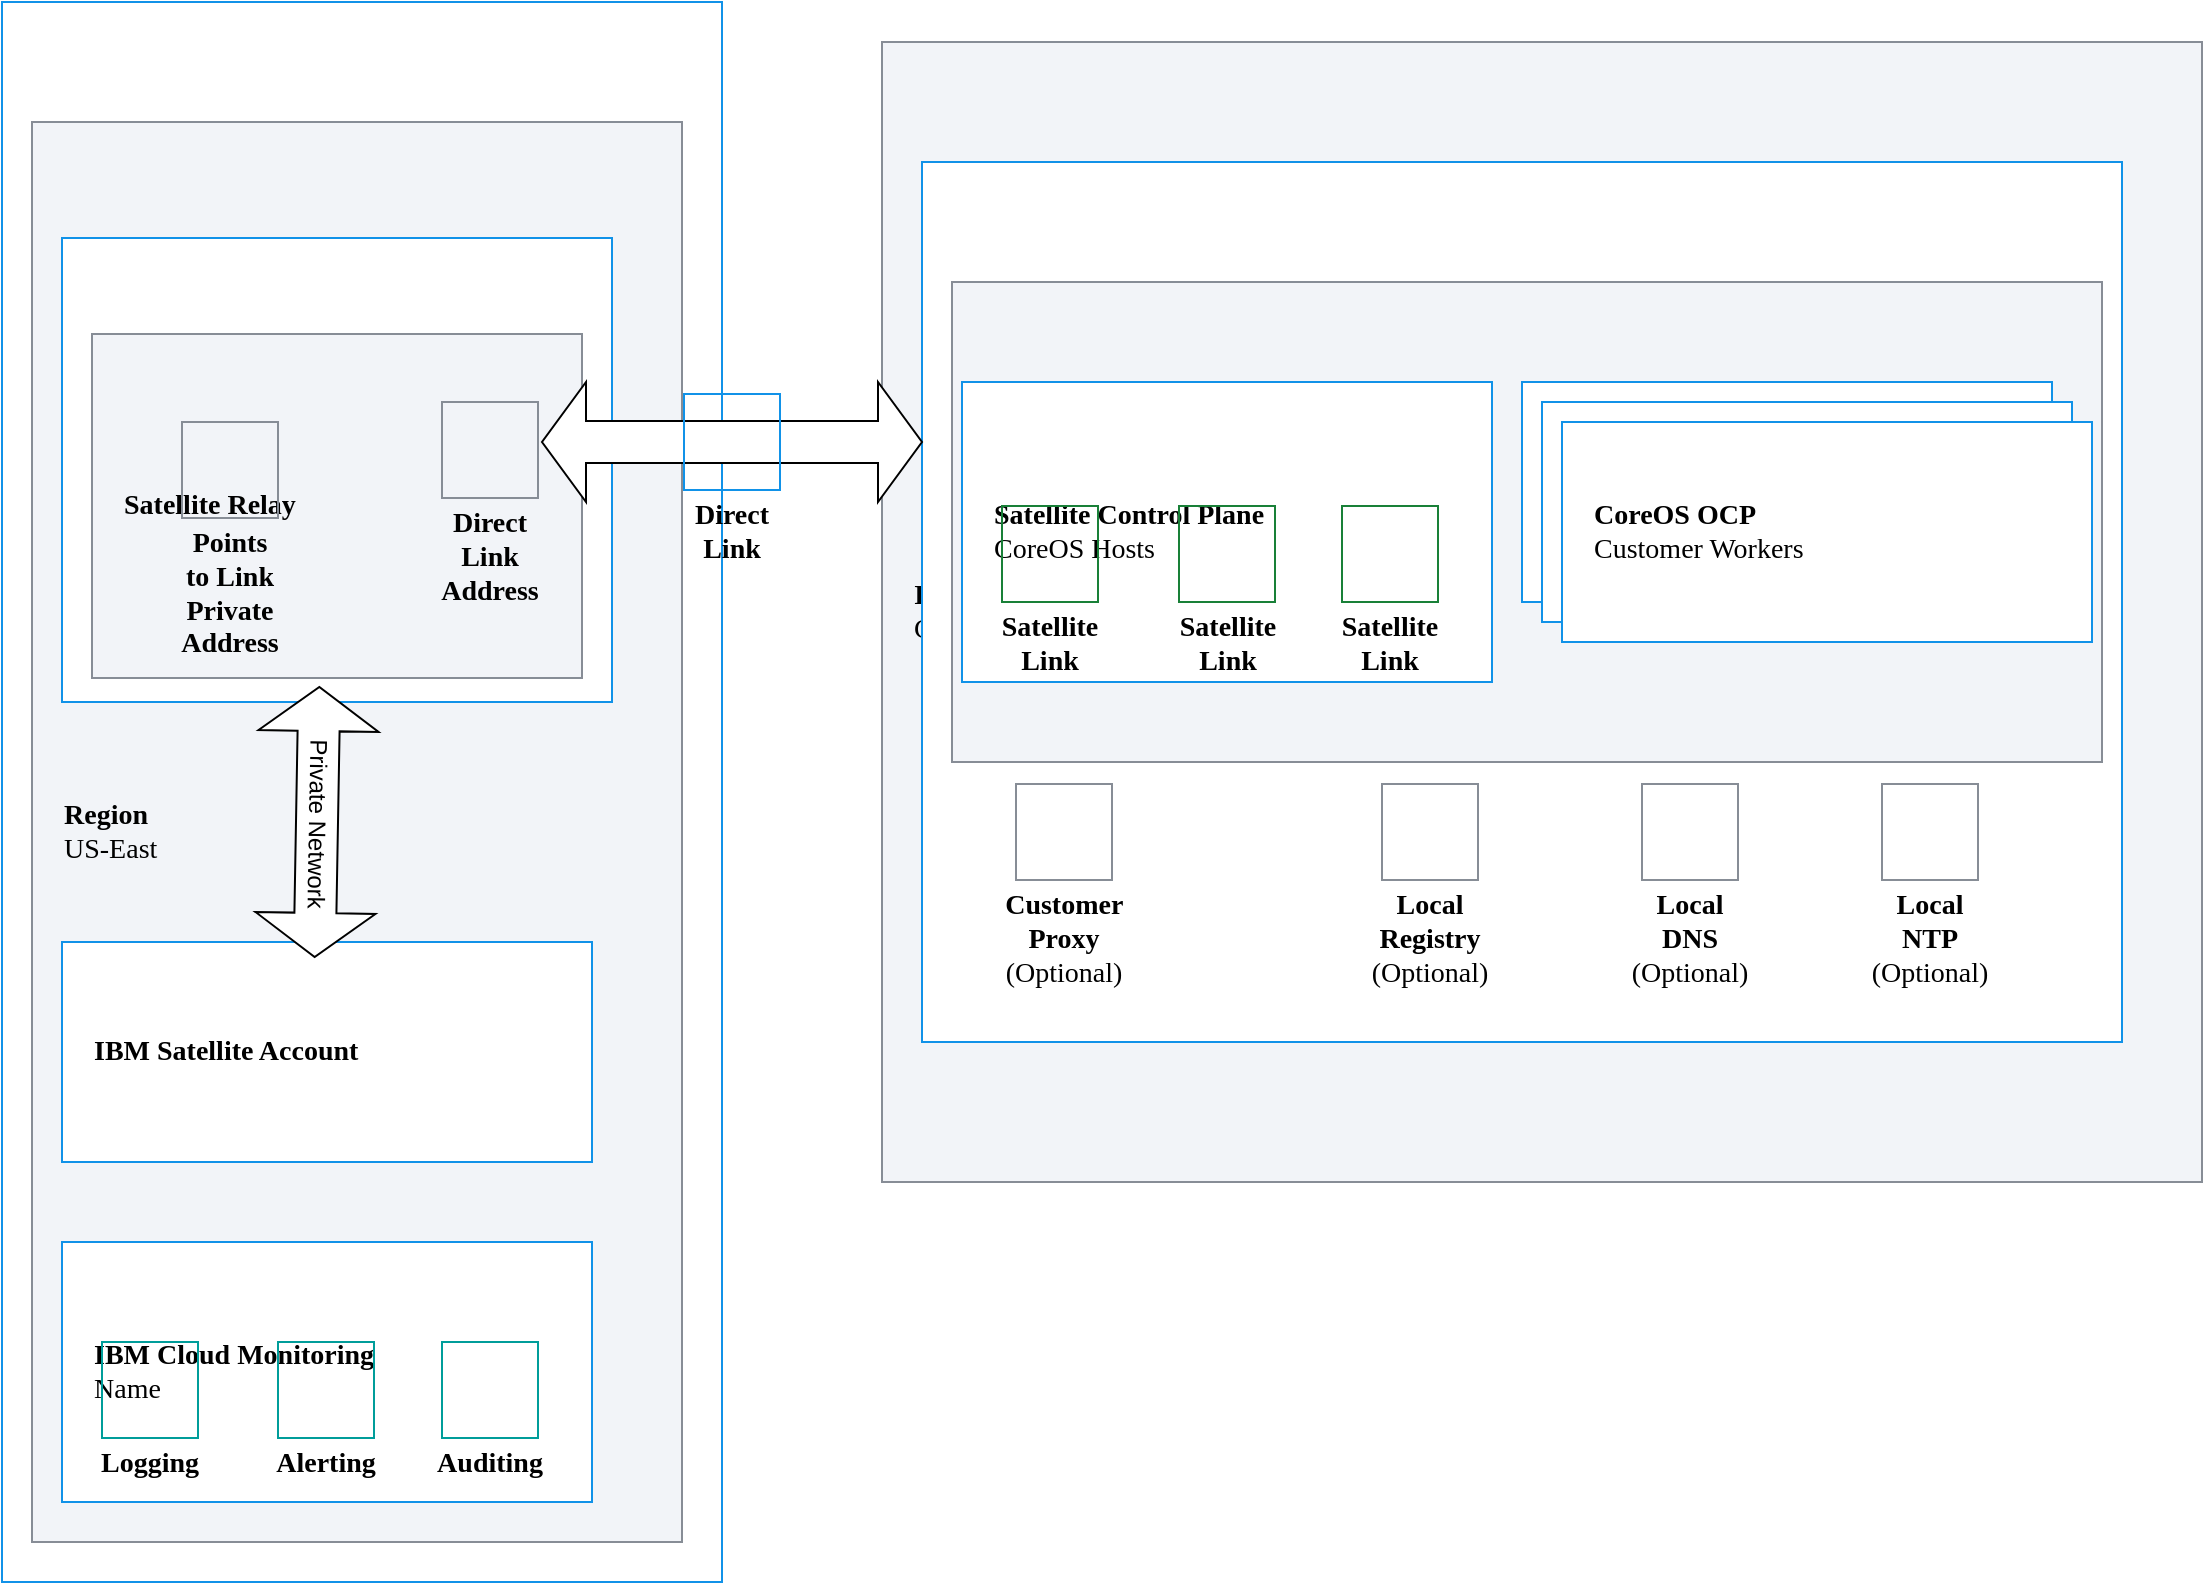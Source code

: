 <mxfile version="18.1.3" type="device"><diagram id="AkQ8ScI5utNtfCrd4fam" name="Page-1"><mxGraphModel dx="1298" dy="852" grid="1" gridSize="10" guides="1" tooltips="1" connect="1" arrows="1" fold="1" page="1" pageScale="1" pageWidth="850" pageHeight="1100" math="0" shadow="0"><root><mxCell id="0"/><mxCell id="1" parent="0"/><UserObject placeholders="1" label="&lt;b style='font-weight:600'&gt;%Primary-Label%&lt;/b&gt;&lt;br&gt;%Secondary-Text%" Badge-Text="" Icon-Name="cloud-satellite" Primary-Label="IBM Satellite" Secondary-Text="Customer Location" id="REDUZXCIQERJ9r1Tt-gv-30"><mxCell style="shape=mxgraph.ibm.base;ibmType=groupp;ibmLayout=expanded;strokeColor=#878d96;fillColor=#f2f4f8;html=1;metaEdit=1;whiteSpace=wrap;fontFamily=IBM Plex Sans;fontSize=14;image=;align=left;verticalAlign=middle;labelPosition=center;verticalLabelPosition=middle;spacing=0;spacingLeft=16;spacingRight=16;spacingTop=0;spacingBottom=0;container=1;collapsible=0;expand=0;recursiveResize=0;" parent="1" vertex="1"><mxGeometry x="1010" y="270" width="660" height="570" as="geometry"/></mxCell></UserObject><UserObject placeholders="1" label="&lt;b style='font-weight:600'&gt;%Primary-Label%&lt;/b&gt;&lt;br&gt;%Secondary-Text%" Badge-Text="" Icon-Name="network--enterprise" Primary-Label="Enterprise Network" Secondary-Text="Customer Managed" id="REDUZXCIQERJ9r1Tt-gv-34"><mxCell style="shape=mxgraph.ibm.base;ibmType=groupp;ibmLayout=expanded;strokeColor=#1192e8;fillColor=#ffffff;html=1;metaEdit=1;whiteSpace=wrap;fontFamily=IBM Plex Sans;fontSize=14;image=;align=left;verticalAlign=middle;labelPosition=center;verticalLabelPosition=middle;spacing=0;spacingLeft=16;spacingRight=16;spacingTop=0;spacingBottom=0;container=1;collapsible=0;expand=0;recursiveResize=0;" parent="REDUZXCIQERJ9r1Tt-gv-30" vertex="1"><mxGeometry x="20" y="60" width="600" height="440" as="geometry"/></mxCell></UserObject><UserObject placeholders="1" label="&lt;b style='font-weight:600'&gt;%Primary-Label%&lt;/b&gt;&lt;br&gt;%Secondary-Text%" Badge-Text="" Icon-Name="location" Primary-Label="Satellite Location" Secondary-Text="" id="REDUZXCIQERJ9r1Tt-gv-35"><mxCell style="shape=mxgraph.ibm.base;ibmType=groupp;ibmLayout=expanded;strokeColor=#878d96;fillColor=#f2f4f8;html=1;metaEdit=1;whiteSpace=wrap;fontFamily=IBM Plex Sans;fontSize=14;image=;align=left;verticalAlign=middle;labelPosition=center;verticalLabelPosition=middle;spacing=0;spacingLeft=16;spacingRight=16;spacingTop=0;spacingBottom=0;container=1;collapsible=0;expand=0;recursiveResize=0;" parent="REDUZXCIQERJ9r1Tt-gv-34" vertex="1"><mxGeometry x="15" y="60" width="575" height="240" as="geometry"/></mxCell></UserObject><UserObject placeholders="1" label="&lt;b style='font-weight:600'&gt;%Primary-Label%&lt;/b&gt;&lt;br&gt;%Secondary-Text%" Badge-Text="" Icon-Name="ibmcloud-satellite" Primary-Label="Satellite Control Plane" Secondary-Text="CoreOS Hosts" id="REDUZXCIQERJ9r1Tt-gv-61"><mxCell style="shape=mxgraph.ibm.base;ibmType=groupp;ibmLayout=expanded;strokeColor=#1192e8;fillColor=#ffffff;html=1;metaEdit=1;whiteSpace=wrap;fontFamily=IBM Plex Sans;fontSize=14;image=;align=left;verticalAlign=middle;labelPosition=center;verticalLabelPosition=middle;spacing=0;spacingLeft=16;spacingRight=16;spacingTop=0;spacingBottom=0;container=1;collapsible=0;expand=0;recursiveResize=0;" parent="REDUZXCIQERJ9r1Tt-gv-35" vertex="1"><mxGeometry x="5" y="50" width="265" height="150" as="geometry"/></mxCell></UserObject><UserObject placeholders="1" label="&lt;b style='font-weight:600'&gt;%Primary-Label%&lt;/b&gt;&lt;br&gt;%Secondary-Text%" Badge-Text="" Icon-Name="cloud-satellite--link" Primary-Label="Satellite Link " Secondary-Text="" id="REDUZXCIQERJ9r1Tt-gv-87"><mxCell style="shape=mxgraph.ibm.base;ibmType=nodep;ibmLayout=collapsed;strokeColor=#198038;fillColor=none;html=1;metaEdit=1;whiteSpace=wrap;fontFamily=IBM Plex Sans;fontSize=14;image=;align=center;verticalAlign=top;labelPosition=center;verticalLabelPosition=bottom;spacing=0;spacingLeft=16;spacingRight=16;spacingTop=0;spacingBottom=4;" parent="REDUZXCIQERJ9r1Tt-gv-61" vertex="1"><mxGeometry x="20" y="62" width="48" height="48" as="geometry"/></mxCell></UserObject><UserObject placeholders="1" label="&lt;b style='font-weight:600'&gt;%Primary-Label%&lt;/b&gt;&lt;br&gt;%Secondary-Text%" Badge-Text="" Icon-Name="cloud-satellite--link" Primary-Label="Satellite Link " Secondary-Text="" id="REDUZXCIQERJ9r1Tt-gv-88"><mxCell style="shape=mxgraph.ibm.base;ibmType=nodep;ibmLayout=collapsed;strokeColor=#198038;fillColor=none;html=1;metaEdit=1;whiteSpace=wrap;fontFamily=IBM Plex Sans;fontSize=14;image=;align=center;verticalAlign=top;labelPosition=center;verticalLabelPosition=bottom;spacing=0;spacingLeft=16;spacingRight=16;spacingTop=0;spacingBottom=4;" parent="REDUZXCIQERJ9r1Tt-gv-61" vertex="1"><mxGeometry x="108.5" y="62" width="48" height="48" as="geometry"/></mxCell></UserObject><UserObject placeholders="1" label="&lt;b style='font-weight:600'&gt;%Primary-Label%&lt;/b&gt;&lt;br&gt;%Secondary-Text%" Badge-Text="" Icon-Name="cloud-satellite--link" Primary-Label="Satellite Link " Secondary-Text="" id="REDUZXCIQERJ9r1Tt-gv-89"><mxCell style="shape=mxgraph.ibm.base;ibmType=nodep;ibmLayout=collapsed;strokeColor=#198038;fillColor=none;html=1;metaEdit=1;whiteSpace=wrap;fontFamily=IBM Plex Sans;fontSize=14;image=;align=center;verticalAlign=top;labelPosition=center;verticalLabelPosition=bottom;spacing=0;spacingLeft=16;spacingRight=16;spacingTop=0;spacingBottom=4;" parent="REDUZXCIQERJ9r1Tt-gv-61" vertex="1"><mxGeometry x="190" y="62" width="48" height="48" as="geometry"/></mxCell></UserObject><UserObject placeholders="1" label="&lt;b style='font-weight:600'&gt;%Primary-Label%&lt;/b&gt;&lt;br&gt;%Secondary-Text%" Badge-Text="" Icon-Name="logo--openshift" Primary-Label="CoreOS OCP" Secondary-Text="Customer Workers" id="REDUZXCIQERJ9r1Tt-gv-62"><mxCell style="shape=mxgraph.ibm.base;ibmType=groupp;ibmLayout=expanded;strokeColor=#1192e8;fillColor=#ffffff;html=1;metaEdit=1;whiteSpace=wrap;fontFamily=IBM Plex Sans;fontSize=14;image=;align=left;verticalAlign=middle;labelPosition=center;verticalLabelPosition=middle;spacing=0;spacingLeft=16;spacingRight=16;spacingTop=0;spacingBottom=0;container=1;collapsible=0;expand=0;recursiveResize=0;" parent="REDUZXCIQERJ9r1Tt-gv-35" vertex="1"><mxGeometry x="285" y="50" width="265" height="110" as="geometry"/></mxCell></UserObject><UserObject placeholders="1" label="&lt;b style='font-weight:600'&gt;%Primary-Label%&lt;/b&gt;&lt;br&gt;%Secondary-Text%" Badge-Text="" Icon-Name="logo--openshift" Primary-Label="CoreOS OCP" Secondary-Text="Customer Workers" id="REDUZXCIQERJ9r1Tt-gv-67"><mxCell style="shape=mxgraph.ibm.base;ibmType=groupp;ibmLayout=expanded;strokeColor=#1192e8;fillColor=#ffffff;html=1;metaEdit=1;whiteSpace=wrap;fontFamily=IBM Plex Sans;fontSize=14;image=;align=left;verticalAlign=middle;labelPosition=center;verticalLabelPosition=middle;spacing=0;spacingLeft=16;spacingRight=16;spacingTop=0;spacingBottom=0;container=1;collapsible=0;expand=0;recursiveResize=0;" parent="REDUZXCIQERJ9r1Tt-gv-35" vertex="1"><mxGeometry x="295" y="60" width="265" height="110" as="geometry"/></mxCell></UserObject><UserObject placeholders="1" label="&lt;b style='font-weight:600'&gt;%Primary-Label%&lt;/b&gt;&lt;br&gt;%Secondary-Text%" Badge-Text="" Icon-Name="logo--openshift" Primary-Label="CoreOS OCP" Secondary-Text="Customer Workers" id="REDUZXCIQERJ9r1Tt-gv-68"><mxCell style="shape=mxgraph.ibm.base;ibmType=groupp;ibmLayout=expanded;strokeColor=#1192e8;fillColor=#ffffff;html=1;metaEdit=1;whiteSpace=wrap;fontFamily=IBM Plex Sans;fontSize=14;image=;align=left;verticalAlign=middle;labelPosition=center;verticalLabelPosition=middle;spacing=0;spacingLeft=16;spacingRight=16;spacingTop=0;spacingBottom=0;container=1;collapsible=0;expand=0;recursiveResize=0;" parent="REDUZXCIQERJ9r1Tt-gv-35" vertex="1"><mxGeometry x="305" y="70" width="265" height="110" as="geometry"/></mxCell></UserObject><UserObject placeholders="1" label="&lt;b style='font-weight:600'&gt;%Primary-Label%&lt;/b&gt;&lt;br&gt;%Secondary-Text%" Badge-Text="" Icon-Name="router" Primary-Label="Customer Proxy" Secondary-Text="(Optional)" id="REDUZXCIQERJ9r1Tt-gv-70"><mxCell style="shape=mxgraph.ibm.base;ibmType=nodel;ibmLayout=collapsed;strokeColor=#878d96;fillColor=none;html=1;metaEdit=1;whiteSpace=wrap;fontFamily=IBM Plex Sans;fontSize=14;image=;align=center;verticalAlign=top;labelPosition=center;verticalLabelPosition=bottom;spacing=0;spacingLeft=16;spacingRight=16;spacingTop=0;spacingBottom=4;" parent="REDUZXCIQERJ9r1Tt-gv-34" vertex="1"><mxGeometry x="47" y="311" width="48" height="48" as="geometry"/></mxCell></UserObject><UserObject placeholders="1" label="&lt;b style='font-weight:600'&gt;%Primary-Label%&lt;/b&gt;&lt;br&gt;%Secondary-Text%" Badge-Text="" Icon-Name="image-service" Primary-Label="Local Registry" Secondary-Text="(Optional)" id="REDUZXCIQERJ9r1Tt-gv-71"><mxCell style="shape=mxgraph.ibm.base;ibmType=nodel;ibmLayout=collapsed;strokeColor=#878d96;fillColor=none;html=1;metaEdit=1;whiteSpace=wrap;fontFamily=IBM Plex Sans;fontSize=14;image=;align=center;verticalAlign=top;labelPosition=center;verticalLabelPosition=bottom;spacing=0;spacingLeft=16;spacingRight=16;spacingTop=0;spacingBottom=4;" parent="REDUZXCIQERJ9r1Tt-gv-34" vertex="1"><mxGeometry x="230" y="311" width="48" height="48" as="geometry"/></mxCell></UserObject><UserObject placeholders="1" label="&lt;b style='font-weight:600'&gt;%Primary-Label%&lt;/b&gt;&lt;br&gt;%Secondary-Text%" Badge-Text="" Icon-Name="dns-services" Primary-Label="Local DNS" Secondary-Text="(Optional)" id="REDUZXCIQERJ9r1Tt-gv-72"><mxCell style="shape=mxgraph.ibm.base;ibmType=nodel;ibmLayout=collapsed;strokeColor=#878d96;fillColor=none;html=1;metaEdit=1;whiteSpace=wrap;fontFamily=IBM Plex Sans;fontSize=14;image=;align=center;verticalAlign=top;labelPosition=center;verticalLabelPosition=bottom;spacing=0;spacingLeft=16;spacingRight=16;spacingTop=0;spacingBottom=4;" parent="REDUZXCIQERJ9r1Tt-gv-34" vertex="1"><mxGeometry x="360" y="311" width="48" height="48" as="geometry"/></mxCell></UserObject><UserObject placeholders="1" label="&lt;b style='font-weight:600'&gt;%Primary-Label%&lt;/b&gt;&lt;br&gt;%Secondary-Text%" Badge-Text="" Icon-Name="undefined" Primary-Label="Local NTP" Secondary-Text="(Optional)" id="REDUZXCIQERJ9r1Tt-gv-73"><mxCell style="shape=mxgraph.ibm.base;ibmType=nodel;ibmLayout=collapsed;strokeColor=#878d96;fillColor=none;html=1;metaEdit=1;whiteSpace=wrap;fontFamily=IBM Plex Sans;fontSize=14;image=;align=center;verticalAlign=top;labelPosition=center;verticalLabelPosition=bottom;spacing=0;spacingLeft=16;spacingRight=16;spacingTop=0;spacingBottom=4;" parent="REDUZXCIQERJ9r1Tt-gv-34" vertex="1"><mxGeometry x="480" y="311" width="48" height="48" as="geometry"/></mxCell></UserObject><UserObject placeholders="1" label="&lt;b style='font-weight:600'&gt;%Primary-Label%&lt;/b&gt;&lt;br&gt;%Secondary-Text%" Badge-Text="" Icon-Name="ibm-cloud" Primary-Label="IBM Cloud Services" Secondary-Text="" id="REDUZXCIQERJ9r1Tt-gv-40"><mxCell style="shape=mxgraph.ibm.base;ibmType=groupp;ibmLayout=expanded;strokeColor=#1192e8;fillColor=#ffffff;html=1;metaEdit=1;whiteSpace=wrap;fontFamily=IBM Plex Sans;fontSize=14;image=;align=left;verticalAlign=middle;labelPosition=center;verticalLabelPosition=middle;spacing=0;spacingLeft=16;spacingRight=16;spacingTop=0;spacingBottom=0;container=1;collapsible=0;expand=0;recursiveResize=0;" parent="1" vertex="1"><mxGeometry x="570" y="250" width="360" height="790" as="geometry"/></mxCell></UserObject><UserObject placeholders="1" label="&lt;b style='font-weight:600'&gt;%Primary-Label%&lt;/b&gt;&lt;br&gt;%Secondary-Text%" Badge-Text="" Icon-Name="location" Primary-Label="Region" Secondary-Text="US-East" id="REDUZXCIQERJ9r1Tt-gv-41"><mxCell style="shape=mxgraph.ibm.base;ibmType=groupp;ibmLayout=expanded;strokeColor=#878d96;fillColor=#f2f4f8;html=1;metaEdit=1;whiteSpace=wrap;fontFamily=IBM Plex Sans;fontSize=14;image=;align=left;verticalAlign=middle;labelPosition=center;verticalLabelPosition=middle;spacing=0;spacingLeft=16;spacingRight=16;spacingTop=0;spacingBottom=0;container=1;collapsible=0;expand=0;recursiveResize=0;" parent="REDUZXCIQERJ9r1Tt-gv-40" vertex="1"><mxGeometry x="15" y="60" width="325" height="710" as="geometry"/></mxCell></UserObject><UserObject placeholders="1" label="&lt;b style='font-weight:600'&gt;%Primary-Label%&lt;/b&gt;&lt;br&gt;%Secondary-Text%" Badge-Text="" Icon-Name="object-storage" Primary-Label="IBM Satellite Account" Secondary-Text="" id="REDUZXCIQERJ9r1Tt-gv-42"><mxCell style="shape=mxgraph.ibm.base;ibmType=groupp;ibmLayout=expanded;strokeColor=#1192e8;fillColor=#ffffff;html=1;metaEdit=1;whiteSpace=wrap;fontFamily=IBM Plex Sans;fontSize=14;image=;align=left;verticalAlign=middle;labelPosition=center;verticalLabelPosition=middle;spacing=0;spacingLeft=16;spacingRight=16;spacingTop=0;spacingBottom=0;container=1;collapsible=0;expand=0;recursiveResize=0;" parent="REDUZXCIQERJ9r1Tt-gv-41" vertex="1"><mxGeometry x="15" y="410" width="265" height="110" as="geometry"/></mxCell></UserObject><UserObject placeholders="1" label="&lt;b style='font-weight:600'&gt;%Primary-Label%&lt;/b&gt;&lt;br&gt;%Secondary-Text%" Badge-Text="" Icon-Name="ibm-cloud" Primary-Label="IBM Cloud Monitoring" Secondary-Text="Name" id="REDUZXCIQERJ9r1Tt-gv-55"><mxCell style="shape=mxgraph.ibm.base;ibmType=groupp;ibmLayout=expanded;strokeColor=#1192e8;fillColor=#ffffff;html=1;metaEdit=1;whiteSpace=wrap;fontFamily=IBM Plex Sans;fontSize=14;image=;align=left;verticalAlign=middle;labelPosition=center;verticalLabelPosition=middle;spacing=0;spacingLeft=16;spacingRight=16;spacingTop=0;spacingBottom=0;container=1;collapsible=0;expand=0;recursiveResize=0;" parent="REDUZXCIQERJ9r1Tt-gv-41" vertex="1"><mxGeometry x="15" y="560" width="265" height="130" as="geometry"/></mxCell></UserObject><UserObject placeholders="1" label="&lt;b style='font-weight:600'&gt;%Primary-Label%&lt;/b&gt;&lt;br&gt;%Secondary-Text%" Badge-Text="" Icon-Name="cloud--logging" Primary-Label="Logging" Secondary-Text="" id="REDUZXCIQERJ9r1Tt-gv-74"><mxCell style="shape=mxgraph.ibm.base;ibmType=nodel;ibmLayout=collapsed;strokeColor=#009d9a;fillColor=none;html=1;metaEdit=1;whiteSpace=wrap;fontFamily=IBM Plex Sans;fontSize=14;image=;align=center;verticalAlign=top;labelPosition=center;verticalLabelPosition=bottom;spacing=0;spacingLeft=16;spacingRight=16;spacingTop=0;spacingBottom=4;" parent="REDUZXCIQERJ9r1Tt-gv-55" vertex="1"><mxGeometry x="20" y="50" width="48" height="48" as="geometry"/></mxCell></UserObject><UserObject placeholders="1" label="&lt;b style='font-weight:600'&gt;%Primary-Label%&lt;/b&gt;&lt;br&gt;%Secondary-Text%" Badge-Text="" Icon-Name="cloud--alerting" Primary-Label="Alerting" Secondary-Text="" id="REDUZXCIQERJ9r1Tt-gv-75"><mxCell style="shape=mxgraph.ibm.base;ibmType=nodel;ibmLayout=collapsed;strokeColor=#009d9a;fillColor=none;html=1;metaEdit=1;whiteSpace=wrap;fontFamily=IBM Plex Sans;fontSize=14;image=;align=center;verticalAlign=top;labelPosition=center;verticalLabelPosition=bottom;spacing=0;spacingLeft=16;spacingRight=16;spacingTop=0;spacingBottom=4;" parent="REDUZXCIQERJ9r1Tt-gv-55" vertex="1"><mxGeometry x="108" y="50" width="48" height="48" as="geometry"/></mxCell></UserObject><UserObject placeholders="1" label="&lt;b style='font-weight:600'&gt;%Primary-Label%&lt;/b&gt;&lt;br&gt;%Secondary-Text%" Badge-Text="" Icon-Name="cloud--auditing" Primary-Label="Auditing" Secondary-Text="" id="REDUZXCIQERJ9r1Tt-gv-76"><mxCell style="shape=mxgraph.ibm.base;ibmType=nodel;ibmLayout=collapsed;strokeColor=#009d9a;fillColor=none;html=1;metaEdit=1;whiteSpace=wrap;fontFamily=IBM Plex Sans;fontSize=14;image=;align=center;verticalAlign=top;labelPosition=center;verticalLabelPosition=bottom;spacing=0;spacingLeft=16;spacingRight=16;spacingTop=0;spacingBottom=4;" parent="REDUZXCIQERJ9r1Tt-gv-55" vertex="1"><mxGeometry x="190" y="50" width="48" height="48" as="geometry"/></mxCell></UserObject><UserObject placeholders="1" label="&lt;b style='font-weight:600'&gt;%Primary-Label%&lt;/b&gt;&lt;br&gt;%Secondary-Text%" Badge-Text="" Icon-Name="direct-link" Primary-Label="Customer Account" Secondary-Text="Direct Link Terminates here" id="REDUZXCIQERJ9r1Tt-gv-60"><mxCell style="shape=mxgraph.ibm.base;ibmType=groupp;ibmLayout=expanded;strokeColor=#1192e8;fillColor=#ffffff;html=1;metaEdit=1;whiteSpace=wrap;fontFamily=IBM Plex Sans;fontSize=14;image=;align=left;verticalAlign=middle;labelPosition=center;verticalLabelPosition=middle;spacing=0;spacingLeft=16;spacingRight=16;spacingTop=0;spacingBottom=0;container=1;collapsible=0;expand=0;recursiveResize=0;" parent="REDUZXCIQERJ9r1Tt-gv-41" vertex="1"><mxGeometry x="15" y="58" width="275" height="232" as="geometry"/></mxCell></UserObject><UserObject placeholders="1" label="&lt;b style='font-weight:600'&gt;%Primary-Label%&lt;/b&gt;&lt;br&gt;%Secondary-Text%" Badge-Text="" Icon-Name="data--center" Primary-Label="Satellite Relay" Secondary-Text="" id="REDUZXCIQERJ9r1Tt-gv-80"><mxCell style="shape=mxgraph.ibm.base;ibmType=groupl;ibmLayout=expanded;strokeColor=#878d96;fillColor=#f2f4f8;html=1;metaEdit=1;whiteSpace=wrap;fontFamily=IBM Plex Sans;fontSize=14;image=;align=left;verticalAlign=middle;labelPosition=center;verticalLabelPosition=middle;spacing=0;spacingLeft=16;spacingRight=16;spacingTop=0;spacingBottom=0;container=1;collapsible=0;expand=0;recursiveResize=0;" parent="REDUZXCIQERJ9r1Tt-gv-60" vertex="1"><mxGeometry x="15" y="48" width="245" height="172" as="geometry"/></mxCell></UserObject><UserObject placeholders="1" label="&lt;b style='font-weight:600'&gt;%Primary-Label%&lt;/b&gt;&lt;br&gt;%Secondary-Text%" Badge-Text="" Icon-Name="arrows--horizontal" Primary-Label="Direct Link Address" Secondary-Text="" id="REDUZXCIQERJ9r1Tt-gv-94"><mxCell style="shape=mxgraph.ibm.base;ibmType=nodel;ibmLayout=collapsed;strokeColor=#878d96;fillColor=none;html=1;metaEdit=1;whiteSpace=wrap;fontFamily=IBM Plex Sans;fontSize=14;image=;align=center;verticalAlign=top;labelPosition=center;verticalLabelPosition=bottom;spacing=0;spacingLeft=16;spacingRight=16;spacingTop=0;spacingBottom=4;" parent="REDUZXCIQERJ9r1Tt-gv-80" vertex="1"><mxGeometry x="175" y="34" width="48" height="48" as="geometry"/></mxCell></UserObject><UserObject placeholders="1" label="&lt;b style='font-weight:600'&gt;%Primary-Label%&lt;/b&gt;&lt;br&gt;%Secondary-Text%" Badge-Text="" Icon-Name="arrows--horizontal" Primary-Label="Points to Link Private Address" Secondary-Text="" id="REDUZXCIQERJ9r1Tt-gv-95"><mxCell style="shape=mxgraph.ibm.base;ibmType=nodel;ibmLayout=collapsed;strokeColor=#878d96;fillColor=none;html=1;metaEdit=1;whiteSpace=wrap;fontFamily=IBM Plex Sans;fontSize=14;image=;align=center;verticalAlign=top;labelPosition=center;verticalLabelPosition=bottom;spacing=0;spacingLeft=16;spacingRight=16;spacingTop=0;spacingBottom=4;" parent="REDUZXCIQERJ9r1Tt-gv-80" vertex="1"><mxGeometry x="45" y="44" width="48" height="48" as="geometry"/></mxCell></UserObject><mxCell id="REDUZXCIQERJ9r1Tt-gv-93" value="Private Network" style="html=1;shadow=0;dashed=0;align=center;verticalAlign=middle;shape=mxgraph.arrows2.twoWayArrow;dy=0.65;dx=22;rotation=91;" parent="REDUZXCIQERJ9r1Tt-gv-41" vertex="1"><mxGeometry x="75" y="320" width="135" height="60" as="geometry"/></mxCell><mxCell id="REDUZXCIQERJ9r1Tt-gv-65" value="" style="html=1;shadow=0;dashed=0;align=center;verticalAlign=middle;shape=mxgraph.arrows2.twoWayArrow;dy=0.65;dx=22;" parent="1" vertex="1"><mxGeometry x="840" y="440" width="190" height="60" as="geometry"/></mxCell><UserObject placeholders="1" label="&lt;b style='font-weight:600'&gt;%Primary-Label%&lt;/b&gt;&lt;br&gt;%Secondary-Text%" Badge-Text="" Icon-Name="direct-link" Primary-Label="Direct Link" Secondary-Text="" id="REDUZXCIQERJ9r1Tt-gv-90"><mxCell style="shape=mxgraph.ibm.base;ibmType=nodep;ibmLayout=collapsed;strokeColor=#1192e8;fillColor=none;html=1;metaEdit=1;whiteSpace=wrap;fontFamily=IBM Plex Sans;fontSize=14;image=;align=center;verticalAlign=top;labelPosition=center;verticalLabelPosition=bottom;spacing=0;spacingLeft=16;spacingRight=16;spacingTop=0;spacingBottom=4;" parent="1" vertex="1"><mxGeometry x="911" y="446" width="48" height="48" as="geometry"/></mxCell></UserObject></root></mxGraphModel></diagram></mxfile>